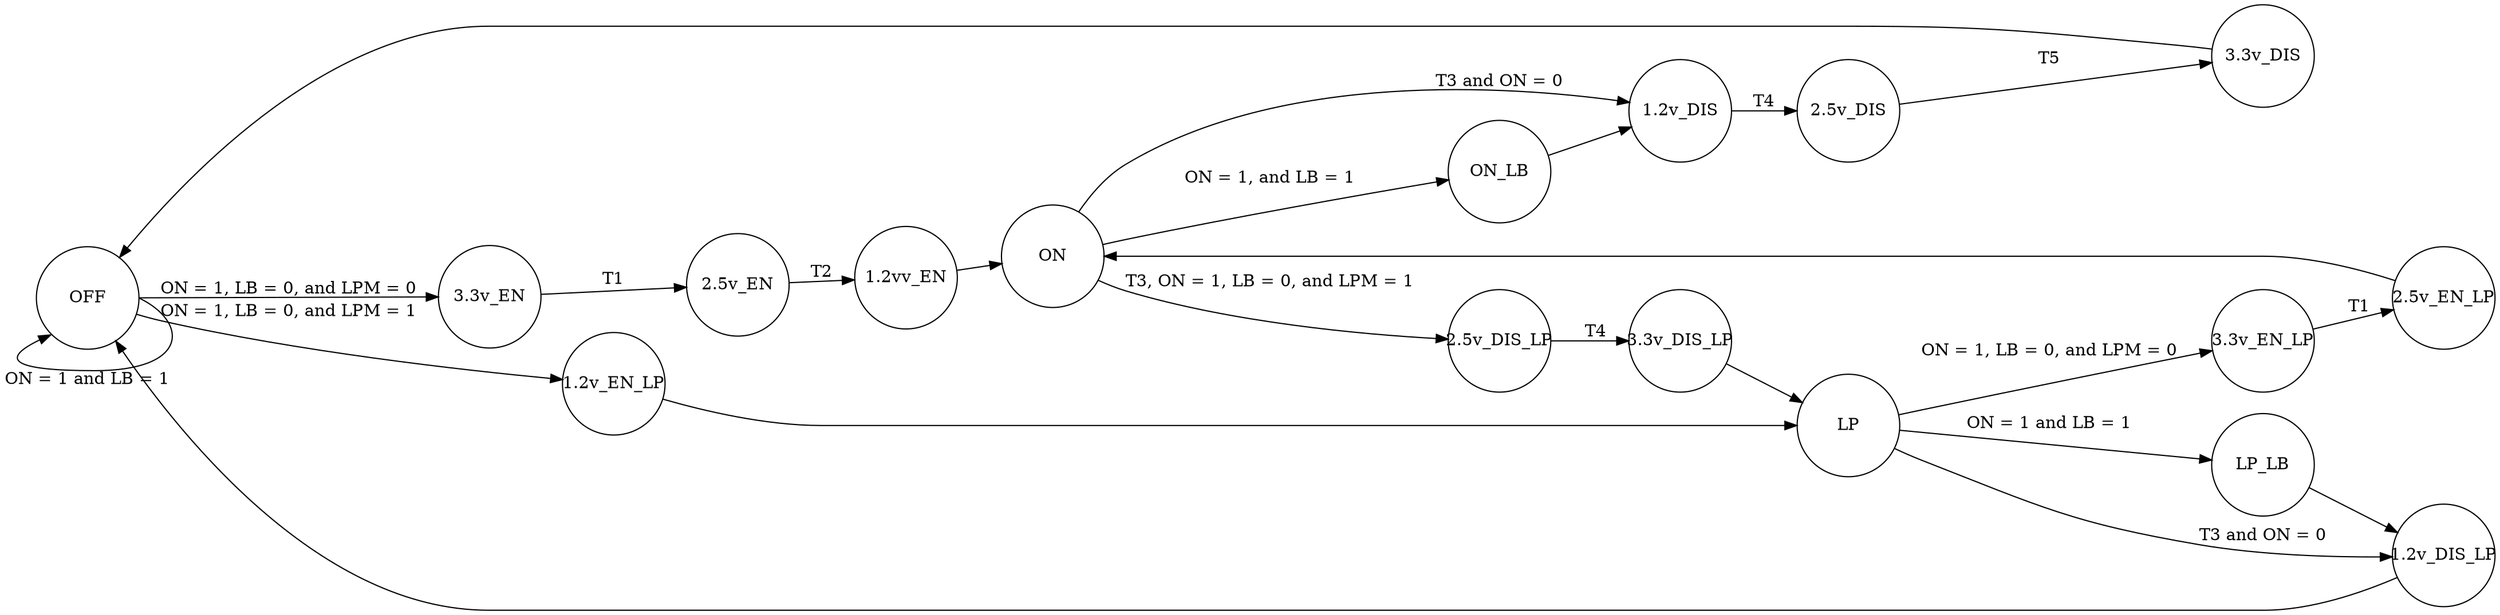 digraph finite_state_machine {
	rankdir=LR;
	node [shape = circle, fixedsize = true, width = "1.2v5", height = "1.2v5"];
	OFF:e -> OFF:sw [label = "ON = 1 and LB = 1"];
	OFF -> EN_33 [label = "ON = 1, LB = 0, and LPM = 0"];
	OFF -> EN_12_LP [label = "ON = 1, LB = 0, and LPM = 1"];
	EN_12_LP -> LP;
	LP -> EN_33_LP [label = "ON = 1, LB = 0, and LPM = 0"];
	LP -> DIS_12_LP [label = "T3 and ON = 0"];
	EN_33 -> EN_25 [label = "T1"];
	EN_25 -> EN_12 [label = "T2"];
	EN_12 -> ON;
	ON -> DIS_12 [label = "T3 and ON = 0"];
	DIS_33 -> OFF;
	DIS_25 -> DIS_33 [label = "T5"];
	DIS_12 -> DIS_25 [label = "T4"];
	ON -> ON_LB [label = "ON = 1, and LB = 1"];
	ON_LB -> DIS_12;
	LP -> LP_LB [label = "ON = 1 and LB = 1"];
	EN_33_LP -> EN_25_LP [label = "T1"];
	EN_25_LP -> ON;
	ON -> DIS_25_LP [label = "T3, ON = 1, LB = 0, and LPM = 1"];
	DIS_33_LP -> LP;
	DIS_25_LP -> DIS_33_LP [label = "T4"];
	DIS_12_LP -> OFF;
	LP_LB -> DIS_12_LP;

	OFF  [label = "OFF"];
	EN_33 [label = "3.3v_EN"];
	EN_25 [label = "2.5v_EN"];
	EN_12 [label = "1.2vv_EN"];
	ON [label = "ON"];
	ON_LB [label = "ON_LB"];
	DIS_33 [label = "3.3v_DIS"];
	DIS_25 [label = "2.5v_DIS"];
	DIS_12 [label = "1.2v_DIS"];
	EN_12_LP [label = "1.2v_EN_LP"];
	LP [label = "LP"];
	LP_LB [label = "LP_LB"];
	EN_33_LP [label = "3.3v_EN_LP"];
	EN_25_LP [label = "2.5v_EN_LP"];
	DIS_33_LP [label = "3.3v_DIS_LP"];
	DIS_25_LP [label = "2.5v_DIS_LP"];
	DIS_12_LP [label = "1.2v_DIS_LP"];
}
